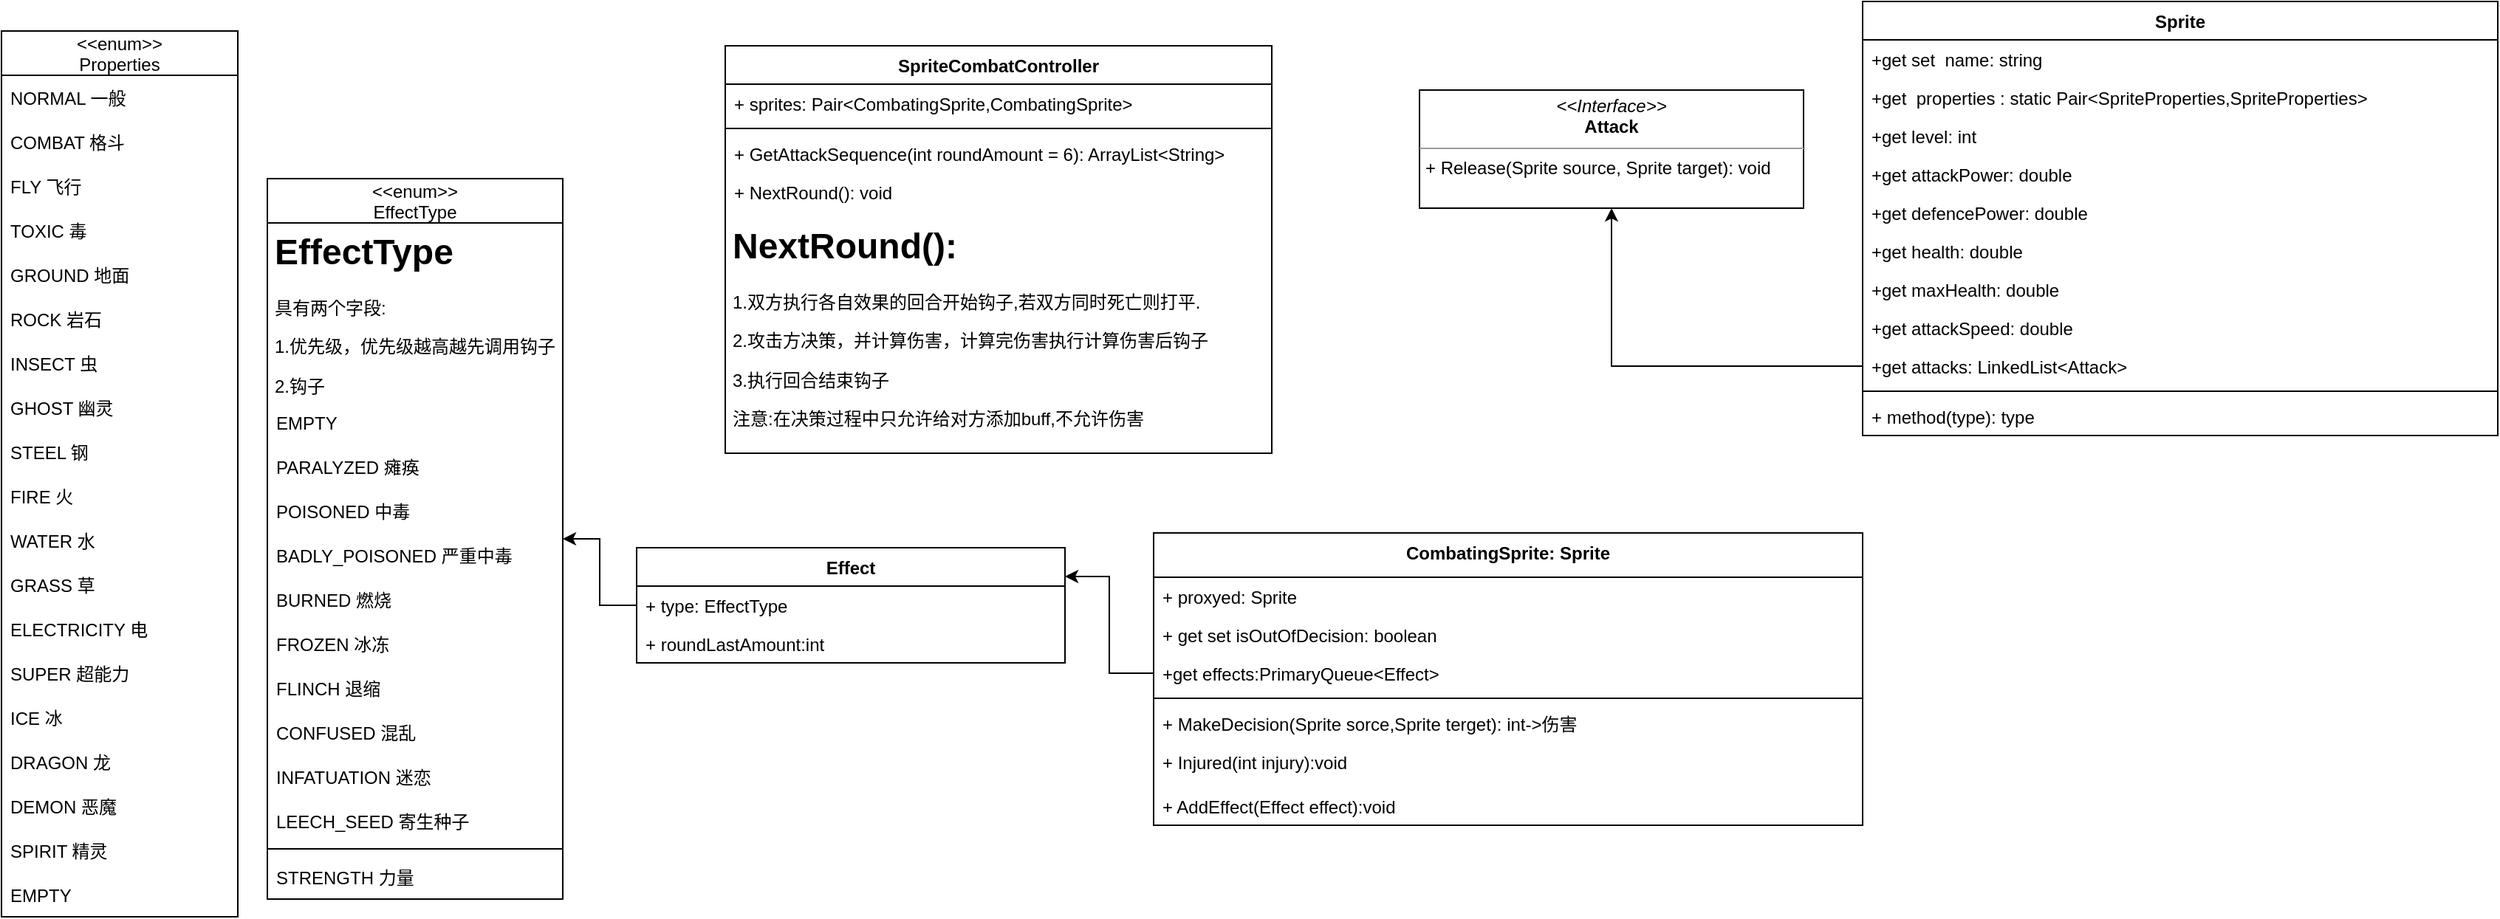 <mxfile version="19.0.3" type="device"><diagram id="C5RBs43oDa-KdzZeNtuy" name="Page-1"><mxGraphModel dx="1937" dy="1020" grid="1" gridSize="10" guides="1" tooltips="1" connect="1" arrows="1" fold="1" page="1" pageScale="1" pageWidth="827" pageHeight="1169" math="0" shadow="0"><root><mxCell id="WIyWlLk6GJQsqaUBKTNV-0"/><mxCell id="WIyWlLk6GJQsqaUBKTNV-1" parent="WIyWlLk6GJQsqaUBKTNV-0"/><mxCell id="1W_ZS60NMug-V-3pk_HU-4" value="&lt;&lt;enum&gt;&gt;&#10;Properties" style="swimlane;fontStyle=0;childLayout=stackLayout;horizontal=1;startSize=30;horizontalStack=0;resizeParent=1;resizeParentMax=0;resizeLast=0;collapsible=1;marginBottom=0;" parent="WIyWlLk6GJQsqaUBKTNV-1" vertex="1"><mxGeometry x="190" y="20" width="160" height="600" as="geometry"><mxRectangle x="60" y="50" width="140" height="30" as="alternateBounds"/></mxGeometry></mxCell><mxCell id="1W_ZS60NMug-V-3pk_HU-5" value="NORMAL 一般" style="text;strokeColor=none;fillColor=none;align=left;verticalAlign=middle;spacingLeft=4;spacingRight=4;overflow=hidden;points=[[0,0.5],[1,0.5]];portConstraint=eastwest;rotatable=0;" parent="1W_ZS60NMug-V-3pk_HU-4" vertex="1"><mxGeometry y="30" width="160" height="30" as="geometry"/></mxCell><mxCell id="1W_ZS60NMug-V-3pk_HU-6" value="COMBAT 格斗" style="text;strokeColor=none;fillColor=none;align=left;verticalAlign=middle;spacingLeft=4;spacingRight=4;overflow=hidden;points=[[0,0.5],[1,0.5]];portConstraint=eastwest;rotatable=0;" parent="1W_ZS60NMug-V-3pk_HU-4" vertex="1"><mxGeometry y="60" width="160" height="30" as="geometry"/></mxCell><mxCell id="1W_ZS60NMug-V-3pk_HU-7" value="FLY 飞行" style="text;strokeColor=none;fillColor=none;align=left;verticalAlign=middle;spacingLeft=4;spacingRight=4;overflow=hidden;points=[[0,0.5],[1,0.5]];portConstraint=eastwest;rotatable=0;" parent="1W_ZS60NMug-V-3pk_HU-4" vertex="1"><mxGeometry y="90" width="160" height="30" as="geometry"/></mxCell><mxCell id="1W_ZS60NMug-V-3pk_HU-12" value="TOXIC 毒" style="text;strokeColor=none;fillColor=none;align=left;verticalAlign=middle;spacingLeft=4;spacingRight=4;overflow=hidden;points=[[0,0.5],[1,0.5]];portConstraint=eastwest;rotatable=0;" parent="1W_ZS60NMug-V-3pk_HU-4" vertex="1"><mxGeometry y="120" width="160" height="30" as="geometry"/></mxCell><mxCell id="1W_ZS60NMug-V-3pk_HU-13" value="GROUND 地面" style="text;strokeColor=none;fillColor=none;align=left;verticalAlign=middle;spacingLeft=4;spacingRight=4;overflow=hidden;points=[[0,0.5],[1,0.5]];portConstraint=eastwest;rotatable=0;" parent="1W_ZS60NMug-V-3pk_HU-4" vertex="1"><mxGeometry y="150" width="160" height="30" as="geometry"/></mxCell><mxCell id="1W_ZS60NMug-V-3pk_HU-14" value="ROCK 岩石" style="text;strokeColor=none;fillColor=none;align=left;verticalAlign=middle;spacingLeft=4;spacingRight=4;overflow=hidden;points=[[0,0.5],[1,0.5]];portConstraint=eastwest;rotatable=0;" parent="1W_ZS60NMug-V-3pk_HU-4" vertex="1"><mxGeometry y="180" width="160" height="30" as="geometry"/></mxCell><mxCell id="1W_ZS60NMug-V-3pk_HU-15" value="INSECT 虫" style="text;strokeColor=none;fillColor=none;align=left;verticalAlign=middle;spacingLeft=4;spacingRight=4;overflow=hidden;points=[[0,0.5],[1,0.5]];portConstraint=eastwest;rotatable=0;" parent="1W_ZS60NMug-V-3pk_HU-4" vertex="1"><mxGeometry y="210" width="160" height="30" as="geometry"/></mxCell><mxCell id="1W_ZS60NMug-V-3pk_HU-16" value="GHOST 幽灵" style="text;strokeColor=none;fillColor=none;align=left;verticalAlign=middle;spacingLeft=4;spacingRight=4;overflow=hidden;points=[[0,0.5],[1,0.5]];portConstraint=eastwest;rotatable=0;" parent="1W_ZS60NMug-V-3pk_HU-4" vertex="1"><mxGeometry y="240" width="160" height="30" as="geometry"/></mxCell><mxCell id="1W_ZS60NMug-V-3pk_HU-17" value="STEEL 钢" style="text;strokeColor=none;fillColor=none;align=left;verticalAlign=middle;spacingLeft=4;spacingRight=4;overflow=hidden;points=[[0,0.5],[1,0.5]];portConstraint=eastwest;rotatable=0;" parent="1W_ZS60NMug-V-3pk_HU-4" vertex="1"><mxGeometry y="270" width="160" height="30" as="geometry"/></mxCell><mxCell id="1W_ZS60NMug-V-3pk_HU-18" value="FIRE 火" style="text;strokeColor=none;fillColor=none;align=left;verticalAlign=middle;spacingLeft=4;spacingRight=4;overflow=hidden;points=[[0,0.5],[1,0.5]];portConstraint=eastwest;rotatable=0;" parent="1W_ZS60NMug-V-3pk_HU-4" vertex="1"><mxGeometry y="300" width="160" height="30" as="geometry"/></mxCell><mxCell id="1W_ZS60NMug-V-3pk_HU-19" value="WATER 水" style="text;strokeColor=none;fillColor=none;align=left;verticalAlign=middle;spacingLeft=4;spacingRight=4;overflow=hidden;points=[[0,0.5],[1,0.5]];portConstraint=eastwest;rotatable=0;" parent="1W_ZS60NMug-V-3pk_HU-4" vertex="1"><mxGeometry y="330" width="160" height="30" as="geometry"/></mxCell><mxCell id="1W_ZS60NMug-V-3pk_HU-20" value="GRASS 草" style="text;strokeColor=none;fillColor=none;align=left;verticalAlign=middle;spacingLeft=4;spacingRight=4;overflow=hidden;points=[[0,0.5],[1,0.5]];portConstraint=eastwest;rotatable=0;" parent="1W_ZS60NMug-V-3pk_HU-4" vertex="1"><mxGeometry y="360" width="160" height="30" as="geometry"/></mxCell><mxCell id="1W_ZS60NMug-V-3pk_HU-22" value="ELECTRICITY 电" style="text;strokeColor=none;fillColor=none;align=left;verticalAlign=middle;spacingLeft=4;spacingRight=4;overflow=hidden;points=[[0,0.5],[1,0.5]];portConstraint=eastwest;rotatable=0;" parent="1W_ZS60NMug-V-3pk_HU-4" vertex="1"><mxGeometry y="390" width="160" height="30" as="geometry"/></mxCell><mxCell id="1W_ZS60NMug-V-3pk_HU-23" value="SUPER 超能力" style="text;strokeColor=none;fillColor=none;align=left;verticalAlign=middle;spacingLeft=4;spacingRight=4;overflow=hidden;points=[[0,0.5],[1,0.5]];portConstraint=eastwest;rotatable=0;" parent="1W_ZS60NMug-V-3pk_HU-4" vertex="1"><mxGeometry y="420" width="160" height="30" as="geometry"/></mxCell><mxCell id="1W_ZS60NMug-V-3pk_HU-24" value="ICE 冰" style="text;strokeColor=none;fillColor=none;align=left;verticalAlign=middle;spacingLeft=4;spacingRight=4;overflow=hidden;points=[[0,0.5],[1,0.5]];portConstraint=eastwest;rotatable=0;" parent="1W_ZS60NMug-V-3pk_HU-4" vertex="1"><mxGeometry y="450" width="160" height="30" as="geometry"/></mxCell><mxCell id="1W_ZS60NMug-V-3pk_HU-25" value="DRAGON 龙" style="text;strokeColor=none;fillColor=none;align=left;verticalAlign=middle;spacingLeft=4;spacingRight=4;overflow=hidden;points=[[0,0.5],[1,0.5]];portConstraint=eastwest;rotatable=0;" parent="1W_ZS60NMug-V-3pk_HU-4" vertex="1"><mxGeometry y="480" width="160" height="30" as="geometry"/></mxCell><mxCell id="1W_ZS60NMug-V-3pk_HU-26" value="DEMON 恶魔" style="text;strokeColor=none;fillColor=none;align=left;verticalAlign=middle;spacingLeft=4;spacingRight=4;overflow=hidden;points=[[0,0.5],[1,0.5]];portConstraint=eastwest;rotatable=0;" parent="1W_ZS60NMug-V-3pk_HU-4" vertex="1"><mxGeometry y="510" width="160" height="30" as="geometry"/></mxCell><mxCell id="1W_ZS60NMug-V-3pk_HU-27" value="SPIRIT 精灵" style="text;strokeColor=none;fillColor=none;align=left;verticalAlign=middle;spacingLeft=4;spacingRight=4;overflow=hidden;points=[[0,0.5],[1,0.5]];portConstraint=eastwest;rotatable=0;" parent="1W_ZS60NMug-V-3pk_HU-4" vertex="1"><mxGeometry y="540" width="160" height="30" as="geometry"/></mxCell><mxCell id="1W_ZS60NMug-V-3pk_HU-71" value="EMPTY" style="text;strokeColor=none;fillColor=none;align=left;verticalAlign=middle;spacingLeft=4;spacingRight=4;overflow=hidden;points=[[0,0.5],[1,0.5]];portConstraint=eastwest;rotatable=0;" parent="1W_ZS60NMug-V-3pk_HU-4" vertex="1"><mxGeometry y="570" width="160" height="30" as="geometry"/></mxCell><mxCell id="1W_ZS60NMug-V-3pk_HU-43" value="Sprite" style="swimlane;fontStyle=1;align=center;verticalAlign=top;childLayout=stackLayout;horizontal=1;startSize=26;horizontalStack=0;resizeParent=1;resizeParentMax=0;resizeLast=0;collapsible=1;marginBottom=0;" parent="WIyWlLk6GJQsqaUBKTNV-1" vertex="1"><mxGeometry x="1450" width="430" height="294" as="geometry"/></mxCell><mxCell id="1W_ZS60NMug-V-3pk_HU-44" value="+get set  name: string" style="text;strokeColor=none;fillColor=none;align=left;verticalAlign=top;spacingLeft=4;spacingRight=4;overflow=hidden;rotatable=0;points=[[0,0.5],[1,0.5]];portConstraint=eastwest;" parent="1W_ZS60NMug-V-3pk_HU-43" vertex="1"><mxGeometry y="26" width="430" height="26" as="geometry"/></mxCell><mxCell id="1W_ZS60NMug-V-3pk_HU-48" value="+get  properties : static Pair&lt;SpriteProperties,SpriteProperties&gt;" style="text;strokeColor=none;fillColor=none;align=left;verticalAlign=top;spacingLeft=4;spacingRight=4;overflow=hidden;rotatable=0;points=[[0,0.5],[1,0.5]];portConstraint=eastwest;" parent="1W_ZS60NMug-V-3pk_HU-43" vertex="1"><mxGeometry y="52" width="430" height="26" as="geometry"/></mxCell><mxCell id="1W_ZS60NMug-V-3pk_HU-73" value="+get level: int" style="text;strokeColor=none;fillColor=none;align=left;verticalAlign=top;spacingLeft=4;spacingRight=4;overflow=hidden;rotatable=0;points=[[0,0.5],[1,0.5]];portConstraint=eastwest;" parent="1W_ZS60NMug-V-3pk_HU-43" vertex="1"><mxGeometry y="78" width="430" height="26" as="geometry"/></mxCell><mxCell id="1W_ZS60NMug-V-3pk_HU-76" value="+get attackPower: double" style="text;strokeColor=none;fillColor=none;align=left;verticalAlign=top;spacingLeft=4;spacingRight=4;overflow=hidden;rotatable=0;points=[[0,0.5],[1,0.5]];portConstraint=eastwest;" parent="1W_ZS60NMug-V-3pk_HU-43" vertex="1"><mxGeometry y="104" width="430" height="26" as="geometry"/></mxCell><mxCell id="1W_ZS60NMug-V-3pk_HU-77" value="+get defencePower: double" style="text;strokeColor=none;fillColor=none;align=left;verticalAlign=top;spacingLeft=4;spacingRight=4;overflow=hidden;rotatable=0;points=[[0,0.5],[1,0.5]];portConstraint=eastwest;" parent="1W_ZS60NMug-V-3pk_HU-43" vertex="1"><mxGeometry y="130" width="430" height="26" as="geometry"/></mxCell><mxCell id="1W_ZS60NMug-V-3pk_HU-78" value="+get health: double" style="text;strokeColor=none;fillColor=none;align=left;verticalAlign=top;spacingLeft=4;spacingRight=4;overflow=hidden;rotatable=0;points=[[0,0.5],[1,0.5]];portConstraint=eastwest;" parent="1W_ZS60NMug-V-3pk_HU-43" vertex="1"><mxGeometry y="156" width="430" height="26" as="geometry"/></mxCell><mxCell id="1W_ZS60NMug-V-3pk_HU-79" value="+get maxHealth: double" style="text;strokeColor=none;fillColor=none;align=left;verticalAlign=top;spacingLeft=4;spacingRight=4;overflow=hidden;rotatable=0;points=[[0,0.5],[1,0.5]];portConstraint=eastwest;" parent="1W_ZS60NMug-V-3pk_HU-43" vertex="1"><mxGeometry y="182" width="430" height="26" as="geometry"/></mxCell><mxCell id="1W_ZS60NMug-V-3pk_HU-80" value="+get attackSpeed: double" style="text;strokeColor=none;fillColor=none;align=left;verticalAlign=top;spacingLeft=4;spacingRight=4;overflow=hidden;rotatable=0;points=[[0,0.5],[1,0.5]];portConstraint=eastwest;" parent="1W_ZS60NMug-V-3pk_HU-43" vertex="1"><mxGeometry y="208" width="430" height="26" as="geometry"/></mxCell><mxCell id="1W_ZS60NMug-V-3pk_HU-81" value="+get attacks: LinkedList&lt;Attack&gt;" style="text;strokeColor=none;fillColor=none;align=left;verticalAlign=top;spacingLeft=4;spacingRight=4;overflow=hidden;rotatable=0;points=[[0,0.5],[1,0.5]];portConstraint=eastwest;" parent="1W_ZS60NMug-V-3pk_HU-43" vertex="1"><mxGeometry y="234" width="430" height="26" as="geometry"/></mxCell><mxCell id="1W_ZS60NMug-V-3pk_HU-45" value="" style="line;strokeWidth=1;fillColor=none;align=left;verticalAlign=middle;spacingTop=-1;spacingLeft=3;spacingRight=3;rotatable=0;labelPosition=right;points=[];portConstraint=eastwest;" parent="1W_ZS60NMug-V-3pk_HU-43" vertex="1"><mxGeometry y="260" width="430" height="8" as="geometry"/></mxCell><mxCell id="1W_ZS60NMug-V-3pk_HU-46" value="+ method(type): type" style="text;strokeColor=none;fillColor=none;align=left;verticalAlign=top;spacingLeft=4;spacingRight=4;overflow=hidden;rotatable=0;points=[[0,0.5],[1,0.5]];portConstraint=eastwest;" parent="1W_ZS60NMug-V-3pk_HU-43" vertex="1"><mxGeometry y="268" width="430" height="26" as="geometry"/></mxCell><mxCell id="1W_ZS60NMug-V-3pk_HU-75" value="&lt;p style=&quot;margin:0px;margin-top:4px;text-align:center;&quot;&gt;&lt;i&gt;&amp;lt;&amp;lt;Interface&amp;gt;&amp;gt;&lt;/i&gt;&lt;br&gt;&lt;b&gt;Attack&lt;/b&gt;&lt;/p&gt;&lt;hr size=&quot;1&quot;&gt;&lt;p style=&quot;margin:0px;margin-left:4px;&quot;&gt;+ Release(Sprite source, Sprite target): void&lt;br&gt;&lt;/p&gt;" style="verticalAlign=top;align=left;overflow=fill;fontSize=12;fontFamily=Helvetica;html=1;" parent="WIyWlLk6GJQsqaUBKTNV-1" vertex="1"><mxGeometry x="1150" y="60" width="260" height="80" as="geometry"/></mxCell><mxCell id="1W_ZS60NMug-V-3pk_HU-84" value="&lt;&lt;enum&gt;&gt;&#10;EffectType" style="swimlane;fontStyle=0;childLayout=stackLayout;horizontal=1;startSize=30;horizontalStack=0;resizeParent=1;resizeParentMax=0;resizeLast=0;collapsible=1;marginBottom=0;" parent="WIyWlLk6GJQsqaUBKTNV-1" vertex="1"><mxGeometry x="370" y="120" width="200" height="488" as="geometry"><mxRectangle x="60" y="50" width="140" height="30" as="alternateBounds"/></mxGeometry></mxCell><mxCell id="F1kfjlFFtdfNfEcV9P3_-18" value="&lt;h1&gt;EffectType&lt;/h1&gt;&lt;p&gt;具有两个字段:&lt;/p&gt;&lt;p&gt;1.优先级，优先级越高越先调用钩子&lt;/p&gt;&lt;p&gt;2.钩子&lt;/p&gt;" style="text;html=1;strokeColor=none;fillColor=none;spacing=5;spacingTop=-20;whiteSpace=wrap;overflow=hidden;rounded=0;" vertex="1" parent="1W_ZS60NMug-V-3pk_HU-84"><mxGeometry y="30" width="200" height="120" as="geometry"/></mxCell><mxCell id="1W_ZS60NMug-V-3pk_HU-103" value="EMPTY" style="text;strokeColor=none;fillColor=none;align=left;verticalAlign=middle;spacingLeft=4;spacingRight=4;overflow=hidden;points=[[0,0.5],[1,0.5]];portConstraint=eastwest;rotatable=0;" parent="1W_ZS60NMug-V-3pk_HU-84" vertex="1"><mxGeometry y="150" width="200" height="30" as="geometry"/></mxCell><mxCell id="1W_ZS60NMug-V-3pk_HU-104" value="PARALYZED 瘫痪" style="text;strokeColor=none;fillColor=none;align=left;verticalAlign=middle;spacingLeft=4;spacingRight=4;overflow=hidden;points=[[0,0.5],[1,0.5]];portConstraint=eastwest;rotatable=0;" parent="1W_ZS60NMug-V-3pk_HU-84" vertex="1"><mxGeometry y="180" width="200" height="30" as="geometry"/></mxCell><mxCell id="1W_ZS60NMug-V-3pk_HU-107" value="POISONED 中毒" style="text;strokeColor=none;fillColor=none;align=left;verticalAlign=middle;spacingLeft=4;spacingRight=4;overflow=hidden;points=[[0,0.5],[1,0.5]];portConstraint=eastwest;rotatable=0;" parent="1W_ZS60NMug-V-3pk_HU-84" vertex="1"><mxGeometry y="210" width="200" height="30" as="geometry"/></mxCell><mxCell id="1W_ZS60NMug-V-3pk_HU-108" value="BADLY_POISONED 严重中毒" style="text;strokeColor=none;fillColor=none;align=left;verticalAlign=middle;spacingLeft=4;spacingRight=4;overflow=hidden;points=[[0,0.5],[1,0.5]];portConstraint=eastwest;rotatable=0;" parent="1W_ZS60NMug-V-3pk_HU-84" vertex="1"><mxGeometry y="240" width="200" height="30" as="geometry"/></mxCell><mxCell id="1W_ZS60NMug-V-3pk_HU-109" value="BURNED 燃烧" style="text;strokeColor=none;fillColor=none;align=left;verticalAlign=middle;spacingLeft=4;spacingRight=4;overflow=hidden;points=[[0,0.5],[1,0.5]];portConstraint=eastwest;rotatable=0;" parent="1W_ZS60NMug-V-3pk_HU-84" vertex="1"><mxGeometry y="270" width="200" height="30" as="geometry"/></mxCell><mxCell id="1W_ZS60NMug-V-3pk_HU-110" value="FROZEN 冰冻" style="text;strokeColor=none;fillColor=none;align=left;verticalAlign=middle;spacingLeft=4;spacingRight=4;overflow=hidden;points=[[0,0.5],[1,0.5]];portConstraint=eastwest;rotatable=0;" parent="1W_ZS60NMug-V-3pk_HU-84" vertex="1"><mxGeometry y="300" width="200" height="30" as="geometry"/></mxCell><mxCell id="1W_ZS60NMug-V-3pk_HU-111" value="FLINCH 退缩" style="text;strokeColor=none;fillColor=none;align=left;verticalAlign=middle;spacingLeft=4;spacingRight=4;overflow=hidden;points=[[0,0.5],[1,0.5]];portConstraint=eastwest;rotatable=0;" parent="1W_ZS60NMug-V-3pk_HU-84" vertex="1"><mxGeometry y="330" width="200" height="30" as="geometry"/></mxCell><mxCell id="1W_ZS60NMug-V-3pk_HU-112" value="CONFUSED 混乱" style="text;strokeColor=none;fillColor=none;align=left;verticalAlign=middle;spacingLeft=4;spacingRight=4;overflow=hidden;points=[[0,0.5],[1,0.5]];portConstraint=eastwest;rotatable=0;" parent="1W_ZS60NMug-V-3pk_HU-84" vertex="1"><mxGeometry y="360" width="200" height="30" as="geometry"/></mxCell><mxCell id="1W_ZS60NMug-V-3pk_HU-113" value="INFATUATION 迷恋" style="text;strokeColor=none;fillColor=none;align=left;verticalAlign=middle;spacingLeft=4;spacingRight=4;overflow=hidden;points=[[0,0.5],[1,0.5]];portConstraint=eastwest;rotatable=0;" parent="1W_ZS60NMug-V-3pk_HU-84" vertex="1"><mxGeometry y="390" width="200" height="30" as="geometry"/></mxCell><mxCell id="1W_ZS60NMug-V-3pk_HU-115" value="LEECH_SEED 寄生种子" style="text;strokeColor=none;fillColor=none;align=left;verticalAlign=middle;spacingLeft=4;spacingRight=4;overflow=hidden;points=[[0,0.5],[1,0.5]];portConstraint=eastwest;rotatable=0;" parent="1W_ZS60NMug-V-3pk_HU-84" vertex="1"><mxGeometry y="420" width="200" height="30" as="geometry"/></mxCell><mxCell id="1W_ZS60NMug-V-3pk_HU-124" value="" style="line;strokeWidth=1;fillColor=none;align=left;verticalAlign=middle;spacingTop=-1;spacingLeft=3;spacingRight=3;rotatable=0;labelPosition=right;points=[];portConstraint=eastwest;" parent="1W_ZS60NMug-V-3pk_HU-84" vertex="1"><mxGeometry y="450" width="200" height="8" as="geometry"/></mxCell><mxCell id="1W_ZS60NMug-V-3pk_HU-125" value="STRENGTH 力量" style="text;strokeColor=none;fillColor=none;align=left;verticalAlign=middle;spacingLeft=4;spacingRight=4;overflow=hidden;points=[[0,0.5],[1,0.5]];portConstraint=eastwest;rotatable=0;" parent="1W_ZS60NMug-V-3pk_HU-84" vertex="1"><mxGeometry y="458" width="200" height="30" as="geometry"/></mxCell><mxCell id="F1kfjlFFtdfNfEcV9P3_-4" value="SpriteCombatController" style="swimlane;fontStyle=1;align=center;verticalAlign=top;childLayout=stackLayout;horizontal=1;startSize=26;horizontalStack=0;resizeParent=1;resizeParentMax=0;resizeLast=0;collapsible=1;marginBottom=0;" vertex="1" parent="WIyWlLk6GJQsqaUBKTNV-1"><mxGeometry x="680" y="30" width="370" height="276" as="geometry"/></mxCell><mxCell id="F1kfjlFFtdfNfEcV9P3_-5" value="+ sprites: Pair&lt;CombatingSprite,CombatingSprite&gt;" style="text;strokeColor=none;fillColor=none;align=left;verticalAlign=top;spacingLeft=4;spacingRight=4;overflow=hidden;rotatable=0;points=[[0,0.5],[1,0.5]];portConstraint=eastwest;" vertex="1" parent="F1kfjlFFtdfNfEcV9P3_-4"><mxGeometry y="26" width="370" height="26" as="geometry"/></mxCell><mxCell id="F1kfjlFFtdfNfEcV9P3_-6" value="" style="line;strokeWidth=1;fillColor=none;align=left;verticalAlign=middle;spacingTop=-1;spacingLeft=3;spacingRight=3;rotatable=0;labelPosition=right;points=[];portConstraint=eastwest;" vertex="1" parent="F1kfjlFFtdfNfEcV9P3_-4"><mxGeometry y="52" width="370" height="8" as="geometry"/></mxCell><mxCell id="F1kfjlFFtdfNfEcV9P3_-7" value="+ GetAttackSequence(int roundAmount = 6): ArrayList&lt;String&gt;" style="text;strokeColor=none;fillColor=none;align=left;verticalAlign=top;spacingLeft=4;spacingRight=4;overflow=hidden;rotatable=0;points=[[0,0.5],[1,0.5]];portConstraint=eastwest;" vertex="1" parent="F1kfjlFFtdfNfEcV9P3_-4"><mxGeometry y="60" width="370" height="26" as="geometry"/></mxCell><mxCell id="F1kfjlFFtdfNfEcV9P3_-8" value="+ NextRound(): void " style="text;strokeColor=none;fillColor=none;align=left;verticalAlign=top;spacingLeft=4;spacingRight=4;overflow=hidden;rotatable=0;points=[[0,0.5],[1,0.5]];portConstraint=eastwest;" vertex="1" parent="F1kfjlFFtdfNfEcV9P3_-4"><mxGeometry y="86" width="370" height="30" as="geometry"/></mxCell><mxCell id="F1kfjlFFtdfNfEcV9P3_-9" value="&lt;h1&gt;NextRound():&lt;/h1&gt;&lt;p&gt;1.双方执行各自效果的回合开始钩子,若双方同时死亡则打平.&lt;/p&gt;&lt;p&gt;2.攻击方决策，并计算伤害，计算完伤害执行计算伤害后钩子&lt;/p&gt;&lt;p&gt;3.执行回合结束钩子&lt;/p&gt;&lt;p&gt;注意:在决策过程中只允许给对方添加buff,不允许伤害&lt;/p&gt;" style="text;html=1;strokeColor=none;fillColor=none;spacing=5;spacingTop=-20;whiteSpace=wrap;overflow=hidden;rounded=0;" vertex="1" parent="F1kfjlFFtdfNfEcV9P3_-4"><mxGeometry y="116" width="370" height="160" as="geometry"/></mxCell><mxCell id="F1kfjlFFtdfNfEcV9P3_-10" value="CombatingSprite: Sprite" style="swimlane;fontStyle=1;align=center;verticalAlign=top;childLayout=stackLayout;horizontal=1;startSize=30;horizontalStack=0;resizeParent=1;resizeParentMax=0;resizeLast=0;collapsible=1;marginBottom=0;" vertex="1" parent="WIyWlLk6GJQsqaUBKTNV-1"><mxGeometry x="970" y="360" width="480" height="198" as="geometry"/></mxCell><mxCell id="F1kfjlFFtdfNfEcV9P3_-11" value="+ proxyed: Sprite" style="text;strokeColor=none;fillColor=none;align=left;verticalAlign=top;spacingLeft=4;spacingRight=4;overflow=hidden;rotatable=0;points=[[0,0.5],[1,0.5]];portConstraint=eastwest;" vertex="1" parent="F1kfjlFFtdfNfEcV9P3_-10"><mxGeometry y="30" width="480" height="26" as="geometry"/></mxCell><mxCell id="F1kfjlFFtdfNfEcV9P3_-14" value="+ get set isOutOfDecision: boolean" style="text;strokeColor=none;fillColor=none;align=left;verticalAlign=top;spacingLeft=4;spacingRight=4;overflow=hidden;rotatable=0;points=[[0,0.5],[1,0.5]];portConstraint=eastwest;" vertex="1" parent="F1kfjlFFtdfNfEcV9P3_-10"><mxGeometry y="56" width="480" height="26" as="geometry"/></mxCell><mxCell id="1W_ZS60NMug-V-3pk_HU-83" value="+get effects:PrimaryQueue&lt;Effect&gt;" style="text;strokeColor=none;fillColor=none;align=left;verticalAlign=top;spacingLeft=4;spacingRight=4;overflow=hidden;rotatable=0;points=[[0,0.5],[1,0.5]];portConstraint=eastwest;" parent="F1kfjlFFtdfNfEcV9P3_-10" vertex="1"><mxGeometry y="82" width="480" height="26" as="geometry"/></mxCell><mxCell id="F1kfjlFFtdfNfEcV9P3_-12" value="" style="line;strokeWidth=1;fillColor=none;align=left;verticalAlign=middle;spacingTop=-1;spacingLeft=3;spacingRight=3;rotatable=0;labelPosition=right;points=[];portConstraint=eastwest;" vertex="1" parent="F1kfjlFFtdfNfEcV9P3_-10"><mxGeometry y="108" width="480" height="8" as="geometry"/></mxCell><mxCell id="F1kfjlFFtdfNfEcV9P3_-13" value="+ MakeDecision(Sprite sorce,Sprite terget): int-&gt;伤害" style="text;strokeColor=none;fillColor=none;align=left;verticalAlign=top;spacingLeft=4;spacingRight=4;overflow=hidden;rotatable=0;points=[[0,0.5],[1,0.5]];portConstraint=eastwest;" vertex="1" parent="F1kfjlFFtdfNfEcV9P3_-10"><mxGeometry y="116" width="480" height="26" as="geometry"/></mxCell><mxCell id="F1kfjlFFtdfNfEcV9P3_-15" value="+ Injured(int injury):void" style="text;strokeColor=none;fillColor=none;align=left;verticalAlign=top;spacingLeft=4;spacingRight=4;overflow=hidden;rotatable=0;points=[[0,0.5],[1,0.5]];portConstraint=eastwest;" vertex="1" parent="F1kfjlFFtdfNfEcV9P3_-10"><mxGeometry y="142" width="480" height="30" as="geometry"/></mxCell><mxCell id="F1kfjlFFtdfNfEcV9P3_-16" value="+ AddEffect(Effect effect):void" style="text;strokeColor=none;fillColor=none;align=left;verticalAlign=top;spacingLeft=4;spacingRight=4;overflow=hidden;rotatable=0;points=[[0,0.5],[1,0.5]];portConstraint=eastwest;" vertex="1" parent="F1kfjlFFtdfNfEcV9P3_-10"><mxGeometry y="172" width="480" height="26" as="geometry"/></mxCell><mxCell id="F1kfjlFFtdfNfEcV9P3_-20" value="Effect" style="swimlane;fontStyle=1;align=center;verticalAlign=top;childLayout=stackLayout;horizontal=1;startSize=26;horizontalStack=0;resizeParent=1;resizeParentMax=0;resizeLast=0;collapsible=1;marginBottom=0;" vertex="1" parent="WIyWlLk6GJQsqaUBKTNV-1"><mxGeometry x="620" y="370" width="290" height="78" as="geometry"/></mxCell><mxCell id="F1kfjlFFtdfNfEcV9P3_-21" value="+ type: EffectType" style="text;strokeColor=none;fillColor=none;align=left;verticalAlign=top;spacingLeft=4;spacingRight=4;overflow=hidden;rotatable=0;points=[[0,0.5],[1,0.5]];portConstraint=eastwest;" vertex="1" parent="F1kfjlFFtdfNfEcV9P3_-20"><mxGeometry y="26" width="290" height="26" as="geometry"/></mxCell><mxCell id="F1kfjlFFtdfNfEcV9P3_-24" value="+ roundLastAmount:int" style="text;strokeColor=none;fillColor=none;align=left;verticalAlign=top;spacingLeft=4;spacingRight=4;overflow=hidden;rotatable=0;points=[[0,0.5],[1,0.5]];portConstraint=eastwest;" vertex="1" parent="F1kfjlFFtdfNfEcV9P3_-20"><mxGeometry y="52" width="290" height="26" as="geometry"/></mxCell><mxCell id="F1kfjlFFtdfNfEcV9P3_-25" style="edgeStyle=orthogonalEdgeStyle;rounded=0;orthogonalLoop=1;jettySize=auto;html=1;" edge="1" parent="WIyWlLk6GJQsqaUBKTNV-1" source="F1kfjlFFtdfNfEcV9P3_-21" target="1W_ZS60NMug-V-3pk_HU-84"><mxGeometry relative="1" as="geometry"/></mxCell><mxCell id="F1kfjlFFtdfNfEcV9P3_-26" style="edgeStyle=orthogonalEdgeStyle;rounded=0;orthogonalLoop=1;jettySize=auto;html=1;entryX=1;entryY=0.25;entryDx=0;entryDy=0;" edge="1" parent="WIyWlLk6GJQsqaUBKTNV-1" source="1W_ZS60NMug-V-3pk_HU-83" target="F1kfjlFFtdfNfEcV9P3_-20"><mxGeometry relative="1" as="geometry"/></mxCell><mxCell id="F1kfjlFFtdfNfEcV9P3_-27" style="edgeStyle=orthogonalEdgeStyle;rounded=0;orthogonalLoop=1;jettySize=auto;html=1;" edge="1" parent="WIyWlLk6GJQsqaUBKTNV-1" source="1W_ZS60NMug-V-3pk_HU-81" target="1W_ZS60NMug-V-3pk_HU-75"><mxGeometry relative="1" as="geometry"/></mxCell></root></mxGraphModel></diagram></mxfile>